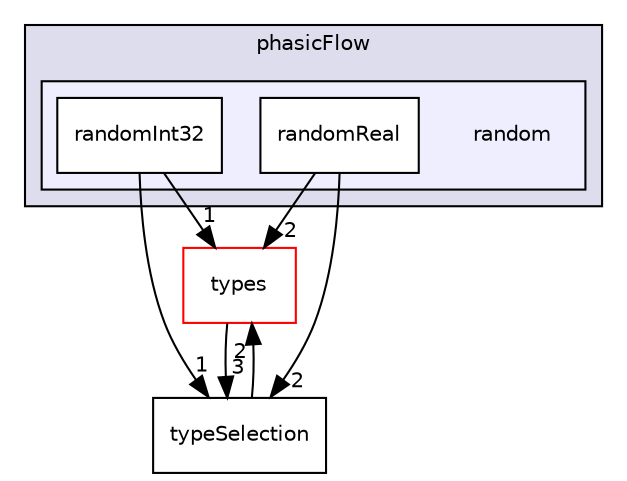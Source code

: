 digraph "src/phasicFlow/random" {
  compound=true
  node [ fontsize="10", fontname="Helvetica"];
  edge [ labelfontsize="10", labelfontname="Helvetica"];
  subgraph clusterdir_cd7a5046d028e114fc17b2ebc2bd02d2 {
    graph [ bgcolor="#ddddee", pencolor="black", label="phasicFlow" fontname="Helvetica", fontsize="10", URL="dir_cd7a5046d028e114fc17b2ebc2bd02d2.html"]
  subgraph clusterdir_956f0a97b7f785e1c0171e740f1da120 {
    graph [ bgcolor="#eeeeff", pencolor="black", label="" URL="dir_956f0a97b7f785e1c0171e740f1da120.html"];
    dir_956f0a97b7f785e1c0171e740f1da120 [shape=plaintext label="random"];
    dir_10f5d82f0dd951d33c98632f4f13deea [shape=box label="randomInt32" color="black" fillcolor="white" style="filled" URL="dir_10f5d82f0dd951d33c98632f4f13deea.html"];
    dir_b69875e28af4257d5ba80f24149495e7 [shape=box label="randomReal" color="black" fillcolor="white" style="filled" URL="dir_b69875e28af4257d5ba80f24149495e7.html"];
  }
  }
  dir_e8baec020e471dff3bc06b812491e6c5 [shape=box label="types" fillcolor="white" style="filled" color="red" URL="dir_e8baec020e471dff3bc06b812491e6c5.html"];
  dir_4419dd78bee2bde1362d842a02bd0463 [shape=box label="typeSelection" URL="dir_4419dd78bee2bde1362d842a02bd0463.html"];
  dir_10f5d82f0dd951d33c98632f4f13deea->dir_e8baec020e471dff3bc06b812491e6c5 [headlabel="1", labeldistance=1.5 headhref="dir_000121_000175.html"];
  dir_10f5d82f0dd951d33c98632f4f13deea->dir_4419dd78bee2bde1362d842a02bd0463 [headlabel="1", labeldistance=1.5 headhref="dir_000121_000179.html"];
  dir_e8baec020e471dff3bc06b812491e6c5->dir_4419dd78bee2bde1362d842a02bd0463 [headlabel="3", labeldistance=1.5 headhref="dir_000175_000179.html"];
  dir_b69875e28af4257d5ba80f24149495e7->dir_e8baec020e471dff3bc06b812491e6c5 [headlabel="2", labeldistance=1.5 headhref="dir_000122_000175.html"];
  dir_b69875e28af4257d5ba80f24149495e7->dir_4419dd78bee2bde1362d842a02bd0463 [headlabel="2", labeldistance=1.5 headhref="dir_000122_000179.html"];
  dir_4419dd78bee2bde1362d842a02bd0463->dir_e8baec020e471dff3bc06b812491e6c5 [headlabel="2", labeldistance=1.5 headhref="dir_000179_000175.html"];
}
